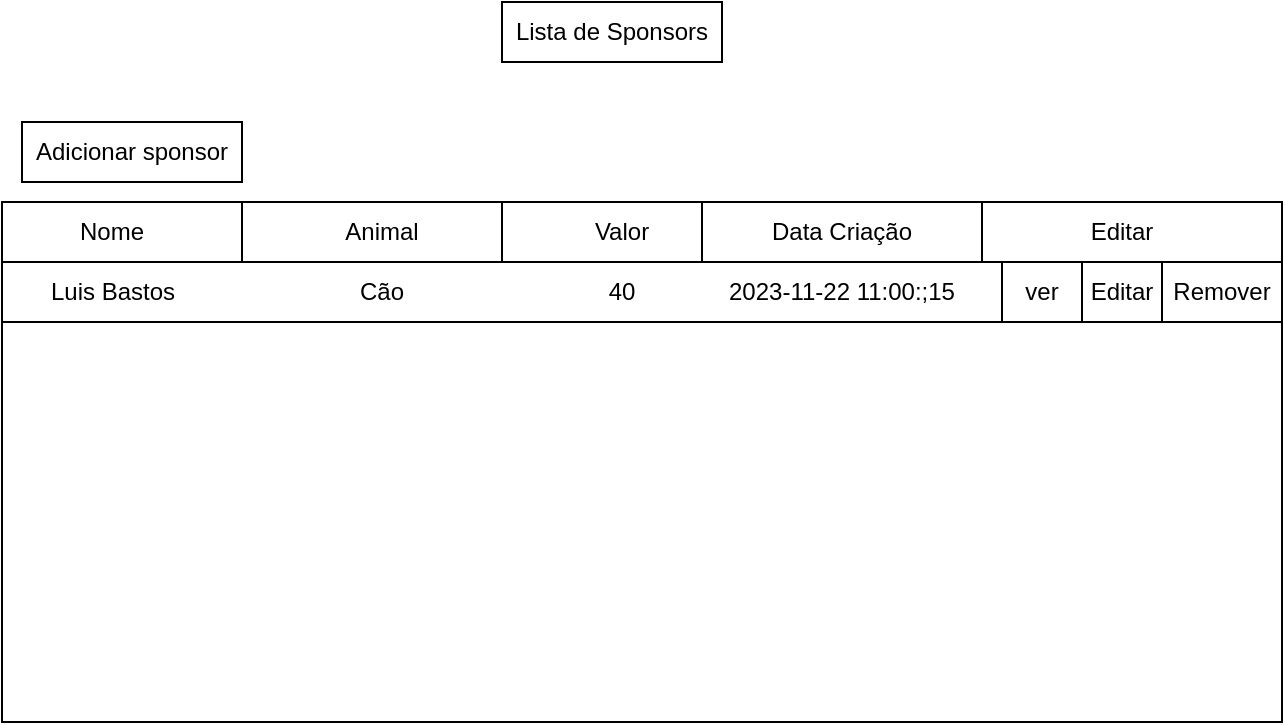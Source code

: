 <mxfile version="22.1.4" type="device">
  <diagram name="Page-1" id="oit_1julGFqI6oK9F4lP">
    <mxGraphModel dx="1106" dy="623" grid="1" gridSize="10" guides="1" tooltips="1" connect="1" arrows="1" fold="1" page="1" pageScale="1" pageWidth="850" pageHeight="1100" math="0" shadow="0">
      <root>
        <mxCell id="0" />
        <mxCell id="1" parent="0" />
        <mxCell id="qeGmMF54fT7G0q_B0uXI-2" value="Adicionar sponsor" style="rounded=0;whiteSpace=wrap;html=1;" parent="1" vertex="1">
          <mxGeometry x="90" y="260" width="110" height="30" as="geometry" />
        </mxCell>
        <mxCell id="qeGmMF54fT7G0q_B0uXI-12" value="" style="rounded=0;whiteSpace=wrap;html=1;" parent="1" vertex="1">
          <mxGeometry x="80" y="300" width="640" height="260" as="geometry" />
        </mxCell>
        <mxCell id="9hJ4u-ntoePvAPQd4LTp-1" value="" style="rounded=0;whiteSpace=wrap;html=1;" parent="1" vertex="1">
          <mxGeometry x="80" y="300" width="640" height="30" as="geometry" />
        </mxCell>
        <mxCell id="9hJ4u-ntoePvAPQd4LTp-3" value="" style="endArrow=none;html=1;rounded=0;" parent="1" edge="1">
          <mxGeometry width="50" height="50" relative="1" as="geometry">
            <mxPoint x="200" y="330" as="sourcePoint" />
            <mxPoint x="200" y="300" as="targetPoint" />
          </mxGeometry>
        </mxCell>
        <mxCell id="9hJ4u-ntoePvAPQd4LTp-5" value="" style="endArrow=none;html=1;rounded=0;" parent="1" edge="1">
          <mxGeometry width="50" height="50" relative="1" as="geometry">
            <mxPoint x="330" y="330" as="sourcePoint" />
            <mxPoint x="330" y="300" as="targetPoint" />
          </mxGeometry>
        </mxCell>
        <mxCell id="9hJ4u-ntoePvAPQd4LTp-6" value="Nome" style="text;html=1;strokeColor=none;fillColor=none;align=center;verticalAlign=middle;whiteSpace=wrap;rounded=0;" parent="1" vertex="1">
          <mxGeometry x="105" y="300" width="60" height="30" as="geometry" />
        </mxCell>
        <mxCell id="9hJ4u-ntoePvAPQd4LTp-7" value="Animal" style="text;html=1;strokeColor=none;fillColor=none;align=center;verticalAlign=middle;whiteSpace=wrap;rounded=0;" parent="1" vertex="1">
          <mxGeometry x="240" y="300" width="60" height="30" as="geometry" />
        </mxCell>
        <mxCell id="9hJ4u-ntoePvAPQd4LTp-8" value="Valor" style="text;html=1;strokeColor=none;fillColor=none;align=center;verticalAlign=middle;whiteSpace=wrap;rounded=0;" parent="1" vertex="1">
          <mxGeometry x="360" y="300" width="60" height="30" as="geometry" />
        </mxCell>
        <mxCell id="9hJ4u-ntoePvAPQd4LTp-9" value="Data Criação" style="text;html=1;strokeColor=none;fillColor=none;align=center;verticalAlign=middle;whiteSpace=wrap;rounded=0;" parent="1" vertex="1">
          <mxGeometry x="460" y="300" width="80" height="30" as="geometry" />
        </mxCell>
        <mxCell id="9hJ4u-ntoePvAPQd4LTp-10" value="" style="endArrow=none;html=1;rounded=0;" parent="1" edge="1">
          <mxGeometry width="50" height="50" relative="1" as="geometry">
            <mxPoint x="430" y="330" as="sourcePoint" />
            <mxPoint x="430" y="300" as="targetPoint" />
          </mxGeometry>
        </mxCell>
        <mxCell id="9hJ4u-ntoePvAPQd4LTp-11" value="" style="endArrow=none;html=1;rounded=0;" parent="1" edge="1">
          <mxGeometry width="50" height="50" relative="1" as="geometry">
            <mxPoint x="570" y="330" as="sourcePoint" />
            <mxPoint x="570" y="300" as="targetPoint" />
          </mxGeometry>
        </mxCell>
        <mxCell id="9hJ4u-ntoePvAPQd4LTp-12" value="Editar" style="text;html=1;strokeColor=none;fillColor=none;align=center;verticalAlign=middle;whiteSpace=wrap;rounded=0;" parent="1" vertex="1">
          <mxGeometry x="600" y="300" width="80" height="30" as="geometry" />
        </mxCell>
        <mxCell id="9hJ4u-ntoePvAPQd4LTp-13" value="" style="rounded=0;whiteSpace=wrap;html=1;" parent="1" vertex="1">
          <mxGeometry x="80" y="330" width="640" height="30" as="geometry" />
        </mxCell>
        <mxCell id="9hJ4u-ntoePvAPQd4LTp-14" value="Luis Bastos" style="text;html=1;strokeColor=none;fillColor=none;align=center;verticalAlign=middle;whiteSpace=wrap;rounded=0;" parent="1" vertex="1">
          <mxGeometry x="92.5" y="330" width="85" height="30" as="geometry" />
        </mxCell>
        <mxCell id="9hJ4u-ntoePvAPQd4LTp-15" value="Cão" style="text;html=1;strokeColor=none;fillColor=none;align=center;verticalAlign=middle;whiteSpace=wrap;rounded=0;" parent="1" vertex="1">
          <mxGeometry x="240" y="330" width="60" height="30" as="geometry" />
        </mxCell>
        <mxCell id="9hJ4u-ntoePvAPQd4LTp-16" value="40" style="text;html=1;strokeColor=none;fillColor=none;align=center;verticalAlign=middle;whiteSpace=wrap;rounded=0;" parent="1" vertex="1">
          <mxGeometry x="360" y="330" width="60" height="30" as="geometry" />
        </mxCell>
        <mxCell id="9hJ4u-ntoePvAPQd4LTp-17" value="2023-11-22 11:00:;15" style="text;html=1;strokeColor=none;fillColor=none;align=center;verticalAlign=middle;whiteSpace=wrap;rounded=0;" parent="1" vertex="1">
          <mxGeometry x="440" y="330" width="120" height="30" as="geometry" />
        </mxCell>
        <mxCell id="9hJ4u-ntoePvAPQd4LTp-18" value="ver" style="rounded=0;whiteSpace=wrap;html=1;" parent="1" vertex="1">
          <mxGeometry x="580" y="330" width="40" height="30" as="geometry" />
        </mxCell>
        <mxCell id="9hJ4u-ntoePvAPQd4LTp-19" value="Editar" style="rounded=0;whiteSpace=wrap;html=1;" parent="1" vertex="1">
          <mxGeometry x="620" y="330" width="40" height="30" as="geometry" />
        </mxCell>
        <mxCell id="9hJ4u-ntoePvAPQd4LTp-20" value="Remover" style="rounded=0;whiteSpace=wrap;html=1;" parent="1" vertex="1">
          <mxGeometry x="660" y="330" width="60" height="30" as="geometry" />
        </mxCell>
        <mxCell id="vgx6DDI6oipF6LLnqMoc-1" value="Lista de Sponsors" style="rounded=0;whiteSpace=wrap;html=1;" vertex="1" parent="1">
          <mxGeometry x="330" y="200" width="110" height="30" as="geometry" />
        </mxCell>
      </root>
    </mxGraphModel>
  </diagram>
</mxfile>

